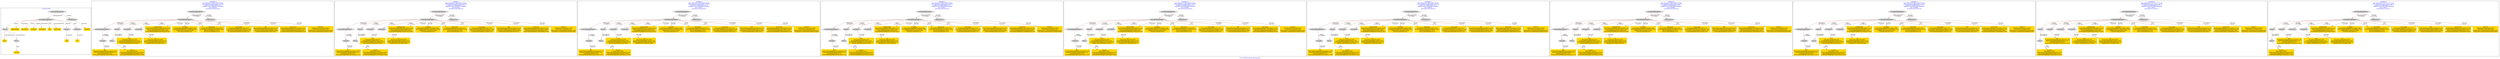 digraph n0 {
fontcolor="blue"
remincross="true"
label="s14-s-california-african-american.json"
subgraph cluster_0 {
label="1-correct model"
n2[style="filled",color="white",fillcolor="lightgray",label="CulturalHeritageObject1"];
n3[style="filled",color="white",fillcolor="lightgray",label="Person1"];
n4[shape="plaintext",style="filled",fillcolor="gold",label="additionalInfo"];
n5[shape="plaintext",style="filled",fillcolor="gold",label="dimensions"];
n6[shape="plaintext",style="filled",fillcolor="gold",label="technique"];
n7[shape="plaintext",style="filled",fillcolor="gold",label="provenance"];
n8[shape="plaintext",style="filled",fillcolor="gold",label="title"];
n9[shape="plaintext",style="filled",fillcolor="gold",label="accessionId"];
n10[style="filled",color="white",fillcolor="lightgray",label="Concept1"];
n11[style="filled",color="white",fillcolor="lightgray",label="Document1"];
n12[shape="plaintext",style="filled",fillcolor="gold",label="artist"];
n13[style="filled",color="white",fillcolor="lightgray",label="Place1"];
n14[shape="plaintext",style="filled",fillcolor="gold",label="activeAt"];
n15[style="filled",color="white",fillcolor="lightgray",label="EuropeanaAggregation1"];
n16[style="filled",color="white",fillcolor="lightgray",label="WebResource1"];
n17[shape="plaintext",style="filled",fillcolor="gold",label="imageUrl"];
n18[shape="plaintext",style="filled",fillcolor="gold",label="type"];
n19[shape="plaintext",style="filled",fillcolor="gold",label="url"];
}
subgraph cluster_1 {
label="candidate 0\nlink coherence:0.7894736842105263\nnode coherence:0.8823529411764706\nconfidence:0.668043900217773\nmapping score:0.5925565228889903\ncost:18.96285\n-precision:0.58-recall:0.65"
n21[style="filled",color="white",fillcolor="lightgray",label="CulturalHeritageObject1"];
n22[style="filled",color="white",fillcolor="lightgray",label="CulturalHeritageObject2"];
n23[style="filled",color="white",fillcolor="lightgray",label="Person1"];
n24[style="filled",color="white",fillcolor="lightgray",label="Document1"];
n25[style="filled",color="white",fillcolor="lightgray",label="Document2"];
n26[style="filled",color="white",fillcolor="lightgray",label="Concept2"];
n27[style="filled",color="white",fillcolor="lightgray",label="Place1"];
n28[style="filled",color="white",fillcolor="lightgray",label="EuropeanaAggregation1"];
n29[style="filled",color="white",fillcolor="lightgray",label="WebResource1"];
n30[shape="plaintext",style="filled",fillcolor="gold",label="additionalInfo\n[CulturalHeritageObject,description,0.515]\n[Person,biographicalInformation,0.331]\n[CulturalHeritageObject,title,0.093]\n[CulturalHeritageObject,provenance,0.061]"];
n31[shape="plaintext",style="filled",fillcolor="gold",label="imageUrl\n[WebResource,classLink,0.963]\n[Document,classLink,0.018]\n[WebResource,columnSubClassOfLink,0.01]\n[Document,columnSubClassOfLink,0.009]"];
n32[shape="plaintext",style="filled",fillcolor="gold",label="technique\n[CulturalHeritageObject,medium,0.86]\n[CulturalHeritageObject,description,0.091]\n[WebResource,classLink,0.029]\n[Concept,prefLabel,0.02]"];
n33[shape="plaintext",style="filled",fillcolor="gold",label="type\n[CulturalHeritageObject,description,0.275]\n[Person,biographicalInformation,0.273]\n[Concept,prefLabel,0.231]\n[CulturalHeritageObject,provenance,0.221]"];
n34[shape="plaintext",style="filled",fillcolor="gold",label="url\n[Document,classLink,0.965]\n[CulturalHeritageObject,extent,0.014]\n[Person,biographicalInformation,0.012]\n[WebResource,classLink,0.009]"];
n35[shape="plaintext",style="filled",fillcolor="gold",label="dimensions\n[CulturalHeritageObject,extent,0.91]\n[CulturalHeritageObject,description,0.065]\n[Person,dateOfBirth,0.013]\n[Person,dateOfDeath,0.013]"];
n36[shape="plaintext",style="filled",fillcolor="gold",label="accessionId\n[CulturalHeritageObject,title,0.311]\n[CulturalHeritageObject,provenance,0.249]\n[Document,columnSubClassOfLink,0.22]\n[CulturalHeritageObject,extent,0.22]"];
n37[shape="plaintext",style="filled",fillcolor="gold",label="title\n[CulturalHeritageObject,description,0.575]\n[Person,biographicalInformation,0.329]\n[Document,columnSubClassOfLink,0.049]\n[CulturalHeritageObject,title,0.047]"];
n38[shape="plaintext",style="filled",fillcolor="gold",label="artist\n[Document,classLink,0.86]\n[CulturalHeritageObject,title,0.054]\n[CulturalHeritageObject,description,0.052]\n[Person,nameOfThePerson,0.034]"];
n39[shape="plaintext",style="filled",fillcolor="gold",label="activeAt\n[Place,label,0.936]\n[CulturalHeritageObject,description,0.031]\n[Person,biographicalInformation,0.027]\n[CulturalHeritageObject,provenance,0.006]"];
n40[shape="plaintext",style="filled",fillcolor="gold",label="provenance\n[CulturalHeritageObject,provenance,0.675]\n[CulturalHeritageObject,description,0.244]\n[Person,biographicalInformation,0.062]\n[CulturalHeritageObject,rightsHolder,0.019]"];
}
subgraph cluster_2 {
label="candidate 1\nlink coherence:0.7894736842105263\nnode coherence:0.8823529411764706\nconfidence:0.668043900217773\nmapping score:0.5925565228889903\ncost:18.96285\n-precision:0.58-recall:0.65"
n42[style="filled",color="white",fillcolor="lightgray",label="CulturalHeritageObject1"];
n43[style="filled",color="white",fillcolor="lightgray",label="CulturalHeritageObject2"];
n44[style="filled",color="white",fillcolor="lightgray",label="Person1"];
n45[style="filled",color="white",fillcolor="lightgray",label="Document1"];
n46[style="filled",color="white",fillcolor="lightgray",label="Document2"];
n47[style="filled",color="white",fillcolor="lightgray",label="Concept2"];
n48[style="filled",color="white",fillcolor="lightgray",label="Place2"];
n49[style="filled",color="white",fillcolor="lightgray",label="EuropeanaAggregation1"];
n50[style="filled",color="white",fillcolor="lightgray",label="WebResource1"];
n51[shape="plaintext",style="filled",fillcolor="gold",label="additionalInfo\n[CulturalHeritageObject,description,0.515]\n[Person,biographicalInformation,0.331]\n[CulturalHeritageObject,title,0.093]\n[CulturalHeritageObject,provenance,0.061]"];
n52[shape="plaintext",style="filled",fillcolor="gold",label="imageUrl\n[WebResource,classLink,0.963]\n[Document,classLink,0.018]\n[WebResource,columnSubClassOfLink,0.01]\n[Document,columnSubClassOfLink,0.009]"];
n53[shape="plaintext",style="filled",fillcolor="gold",label="technique\n[CulturalHeritageObject,medium,0.86]\n[CulturalHeritageObject,description,0.091]\n[WebResource,classLink,0.029]\n[Concept,prefLabel,0.02]"];
n54[shape="plaintext",style="filled",fillcolor="gold",label="type\n[CulturalHeritageObject,description,0.275]\n[Person,biographicalInformation,0.273]\n[Concept,prefLabel,0.231]\n[CulturalHeritageObject,provenance,0.221]"];
n55[shape="plaintext",style="filled",fillcolor="gold",label="url\n[Document,classLink,0.965]\n[CulturalHeritageObject,extent,0.014]\n[Person,biographicalInformation,0.012]\n[WebResource,classLink,0.009]"];
n56[shape="plaintext",style="filled",fillcolor="gold",label="dimensions\n[CulturalHeritageObject,extent,0.91]\n[CulturalHeritageObject,description,0.065]\n[Person,dateOfBirth,0.013]\n[Person,dateOfDeath,0.013]"];
n57[shape="plaintext",style="filled",fillcolor="gold",label="accessionId\n[CulturalHeritageObject,title,0.311]\n[CulturalHeritageObject,provenance,0.249]\n[Document,columnSubClassOfLink,0.22]\n[CulturalHeritageObject,extent,0.22]"];
n58[shape="plaintext",style="filled",fillcolor="gold",label="title\n[CulturalHeritageObject,description,0.575]\n[Person,biographicalInformation,0.329]\n[Document,columnSubClassOfLink,0.049]\n[CulturalHeritageObject,title,0.047]"];
n59[shape="plaintext",style="filled",fillcolor="gold",label="artist\n[Document,classLink,0.86]\n[CulturalHeritageObject,title,0.054]\n[CulturalHeritageObject,description,0.052]\n[Person,nameOfThePerson,0.034]"];
n60[shape="plaintext",style="filled",fillcolor="gold",label="activeAt\n[Place,label,0.936]\n[CulturalHeritageObject,description,0.031]\n[Person,biographicalInformation,0.027]\n[CulturalHeritageObject,provenance,0.006]"];
n61[shape="plaintext",style="filled",fillcolor="gold",label="provenance\n[CulturalHeritageObject,provenance,0.675]\n[CulturalHeritageObject,description,0.244]\n[Person,biographicalInformation,0.062]\n[CulturalHeritageObject,rightsHolder,0.019]"];
}
subgraph cluster_3 {
label="candidate 2\nlink coherence:0.7894736842105263\nnode coherence:0.8823529411764706\nconfidence:0.668043900217773\nmapping score:0.5925565228889903\ncost:18.96317\n-precision:0.58-recall:0.65"
n63[style="filled",color="white",fillcolor="lightgray",label="CulturalHeritageObject1"];
n64[style="filled",color="white",fillcolor="lightgray",label="CulturalHeritageObject2"];
n65[style="filled",color="white",fillcolor="lightgray",label="Person1"];
n66[style="filled",color="white",fillcolor="lightgray",label="Document1"];
n67[style="filled",color="white",fillcolor="lightgray",label="Document2"];
n68[style="filled",color="white",fillcolor="lightgray",label="Concept2"];
n69[style="filled",color="white",fillcolor="lightgray",label="Place1"];
n70[style="filled",color="white",fillcolor="lightgray",label="EuropeanaAggregation1"];
n71[style="filled",color="white",fillcolor="lightgray",label="WebResource2"];
n72[shape="plaintext",style="filled",fillcolor="gold",label="additionalInfo\n[CulturalHeritageObject,description,0.515]\n[Person,biographicalInformation,0.331]\n[CulturalHeritageObject,title,0.093]\n[CulturalHeritageObject,provenance,0.061]"];
n73[shape="plaintext",style="filled",fillcolor="gold",label="technique\n[CulturalHeritageObject,medium,0.86]\n[CulturalHeritageObject,description,0.091]\n[WebResource,classLink,0.029]\n[Concept,prefLabel,0.02]"];
n74[shape="plaintext",style="filled",fillcolor="gold",label="imageUrl\n[WebResource,classLink,0.963]\n[Document,classLink,0.018]\n[WebResource,columnSubClassOfLink,0.01]\n[Document,columnSubClassOfLink,0.009]"];
n75[shape="plaintext",style="filled",fillcolor="gold",label="type\n[CulturalHeritageObject,description,0.275]\n[Person,biographicalInformation,0.273]\n[Concept,prefLabel,0.231]\n[CulturalHeritageObject,provenance,0.221]"];
n76[shape="plaintext",style="filled",fillcolor="gold",label="url\n[Document,classLink,0.965]\n[CulturalHeritageObject,extent,0.014]\n[Person,biographicalInformation,0.012]\n[WebResource,classLink,0.009]"];
n77[shape="plaintext",style="filled",fillcolor="gold",label="dimensions\n[CulturalHeritageObject,extent,0.91]\n[CulturalHeritageObject,description,0.065]\n[Person,dateOfBirth,0.013]\n[Person,dateOfDeath,0.013]"];
n78[shape="plaintext",style="filled",fillcolor="gold",label="accessionId\n[CulturalHeritageObject,title,0.311]\n[CulturalHeritageObject,provenance,0.249]\n[Document,columnSubClassOfLink,0.22]\n[CulturalHeritageObject,extent,0.22]"];
n79[shape="plaintext",style="filled",fillcolor="gold",label="title\n[CulturalHeritageObject,description,0.575]\n[Person,biographicalInformation,0.329]\n[Document,columnSubClassOfLink,0.049]\n[CulturalHeritageObject,title,0.047]"];
n80[shape="plaintext",style="filled",fillcolor="gold",label="artist\n[Document,classLink,0.86]\n[CulturalHeritageObject,title,0.054]\n[CulturalHeritageObject,description,0.052]\n[Person,nameOfThePerson,0.034]"];
n81[shape="plaintext",style="filled",fillcolor="gold",label="activeAt\n[Place,label,0.936]\n[CulturalHeritageObject,description,0.031]\n[Person,biographicalInformation,0.027]\n[CulturalHeritageObject,provenance,0.006]"];
n82[shape="plaintext",style="filled",fillcolor="gold",label="provenance\n[CulturalHeritageObject,provenance,0.675]\n[CulturalHeritageObject,description,0.244]\n[Person,biographicalInformation,0.062]\n[CulturalHeritageObject,rightsHolder,0.019]"];
}
subgraph cluster_4 {
label="candidate 3\nlink coherence:0.7894736842105263\nnode coherence:0.8823529411764706\nconfidence:0.668043900217773\nmapping score:0.5925565228889903\ncost:18.96317\n-precision:0.58-recall:0.65"
n84[style="filled",color="white",fillcolor="lightgray",label="CulturalHeritageObject1"];
n85[style="filled",color="white",fillcolor="lightgray",label="CulturalHeritageObject2"];
n86[style="filled",color="white",fillcolor="lightgray",label="Person1"];
n87[style="filled",color="white",fillcolor="lightgray",label="Document1"];
n88[style="filled",color="white",fillcolor="lightgray",label="Document2"];
n89[style="filled",color="white",fillcolor="lightgray",label="Concept2"];
n90[style="filled",color="white",fillcolor="lightgray",label="Place2"];
n91[style="filled",color="white",fillcolor="lightgray",label="EuropeanaAggregation1"];
n92[style="filled",color="white",fillcolor="lightgray",label="WebResource2"];
n93[shape="plaintext",style="filled",fillcolor="gold",label="additionalInfo\n[CulturalHeritageObject,description,0.515]\n[Person,biographicalInformation,0.331]\n[CulturalHeritageObject,title,0.093]\n[CulturalHeritageObject,provenance,0.061]"];
n94[shape="plaintext",style="filled",fillcolor="gold",label="technique\n[CulturalHeritageObject,medium,0.86]\n[CulturalHeritageObject,description,0.091]\n[WebResource,classLink,0.029]\n[Concept,prefLabel,0.02]"];
n95[shape="plaintext",style="filled",fillcolor="gold",label="imageUrl\n[WebResource,classLink,0.963]\n[Document,classLink,0.018]\n[WebResource,columnSubClassOfLink,0.01]\n[Document,columnSubClassOfLink,0.009]"];
n96[shape="plaintext",style="filled",fillcolor="gold",label="type\n[CulturalHeritageObject,description,0.275]\n[Person,biographicalInformation,0.273]\n[Concept,prefLabel,0.231]\n[CulturalHeritageObject,provenance,0.221]"];
n97[shape="plaintext",style="filled",fillcolor="gold",label="url\n[Document,classLink,0.965]\n[CulturalHeritageObject,extent,0.014]\n[Person,biographicalInformation,0.012]\n[WebResource,classLink,0.009]"];
n98[shape="plaintext",style="filled",fillcolor="gold",label="dimensions\n[CulturalHeritageObject,extent,0.91]\n[CulturalHeritageObject,description,0.065]\n[Person,dateOfBirth,0.013]\n[Person,dateOfDeath,0.013]"];
n99[shape="plaintext",style="filled",fillcolor="gold",label="accessionId\n[CulturalHeritageObject,title,0.311]\n[CulturalHeritageObject,provenance,0.249]\n[Document,columnSubClassOfLink,0.22]\n[CulturalHeritageObject,extent,0.22]"];
n100[shape="plaintext",style="filled",fillcolor="gold",label="title\n[CulturalHeritageObject,description,0.575]\n[Person,biographicalInformation,0.329]\n[Document,columnSubClassOfLink,0.049]\n[CulturalHeritageObject,title,0.047]"];
n101[shape="plaintext",style="filled",fillcolor="gold",label="artist\n[Document,classLink,0.86]\n[CulturalHeritageObject,title,0.054]\n[CulturalHeritageObject,description,0.052]\n[Person,nameOfThePerson,0.034]"];
n102[shape="plaintext",style="filled",fillcolor="gold",label="activeAt\n[Place,label,0.936]\n[CulturalHeritageObject,description,0.031]\n[Person,biographicalInformation,0.027]\n[CulturalHeritageObject,provenance,0.006]"];
n103[shape="plaintext",style="filled",fillcolor="gold",label="provenance\n[CulturalHeritageObject,provenance,0.675]\n[CulturalHeritageObject,description,0.244]\n[Person,biographicalInformation,0.062]\n[CulturalHeritageObject,rightsHolder,0.019]"];
}
subgraph cluster_5 {
label="candidate 4\nlink coherence:0.7894736842105263\nnode coherence:0.8823529411764706\nconfidence:0.668043900217773\nmapping score:0.5925565228889903\ncost:18.96863\n-precision:0.58-recall:0.65"
n105[style="filled",color="white",fillcolor="lightgray",label="CulturalHeritageObject1"];
n106[style="filled",color="white",fillcolor="lightgray",label="CulturalHeritageObject2"];
n107[style="filled",color="white",fillcolor="lightgray",label="Person1"];
n108[style="filled",color="white",fillcolor="lightgray",label="Document1"];
n109[style="filled",color="white",fillcolor="lightgray",label="Document2"];
n110[style="filled",color="white",fillcolor="lightgray",label="Concept2"];
n111[style="filled",color="white",fillcolor="lightgray",label="Place1"];
n112[style="filled",color="white",fillcolor="lightgray",label="EuropeanaAggregation1"];
n113[style="filled",color="white",fillcolor="lightgray",label="WebResource1"];
n114[shape="plaintext",style="filled",fillcolor="gold",label="additionalInfo\n[CulturalHeritageObject,description,0.515]\n[Person,biographicalInformation,0.331]\n[CulturalHeritageObject,title,0.093]\n[CulturalHeritageObject,provenance,0.061]"];
n115[shape="plaintext",style="filled",fillcolor="gold",label="imageUrl\n[WebResource,classLink,0.963]\n[Document,classLink,0.018]\n[WebResource,columnSubClassOfLink,0.01]\n[Document,columnSubClassOfLink,0.009]"];
n116[shape="plaintext",style="filled",fillcolor="gold",label="technique\n[CulturalHeritageObject,medium,0.86]\n[CulturalHeritageObject,description,0.091]\n[WebResource,classLink,0.029]\n[Concept,prefLabel,0.02]"];
n117[shape="plaintext",style="filled",fillcolor="gold",label="type\n[CulturalHeritageObject,description,0.275]\n[Person,biographicalInformation,0.273]\n[Concept,prefLabel,0.231]\n[CulturalHeritageObject,provenance,0.221]"];
n118[shape="plaintext",style="filled",fillcolor="gold",label="url\n[Document,classLink,0.965]\n[CulturalHeritageObject,extent,0.014]\n[Person,biographicalInformation,0.012]\n[WebResource,classLink,0.009]"];
n119[shape="plaintext",style="filled",fillcolor="gold",label="dimensions\n[CulturalHeritageObject,extent,0.91]\n[CulturalHeritageObject,description,0.065]\n[Person,dateOfBirth,0.013]\n[Person,dateOfDeath,0.013]"];
n120[shape="plaintext",style="filled",fillcolor="gold",label="accessionId\n[CulturalHeritageObject,title,0.311]\n[CulturalHeritageObject,provenance,0.249]\n[Document,columnSubClassOfLink,0.22]\n[CulturalHeritageObject,extent,0.22]"];
n121[shape="plaintext",style="filled",fillcolor="gold",label="title\n[CulturalHeritageObject,description,0.575]\n[Person,biographicalInformation,0.329]\n[Document,columnSubClassOfLink,0.049]\n[CulturalHeritageObject,title,0.047]"];
n122[shape="plaintext",style="filled",fillcolor="gold",label="artist\n[Document,classLink,0.86]\n[CulturalHeritageObject,title,0.054]\n[CulturalHeritageObject,description,0.052]\n[Person,nameOfThePerson,0.034]"];
n123[shape="plaintext",style="filled",fillcolor="gold",label="activeAt\n[Place,label,0.936]\n[CulturalHeritageObject,description,0.031]\n[Person,biographicalInformation,0.027]\n[CulturalHeritageObject,provenance,0.006]"];
n124[shape="plaintext",style="filled",fillcolor="gold",label="provenance\n[CulturalHeritageObject,provenance,0.675]\n[CulturalHeritageObject,description,0.244]\n[Person,biographicalInformation,0.062]\n[CulturalHeritageObject,rightsHolder,0.019]"];
}
subgraph cluster_6 {
label="candidate 5\nlink coherence:0.7894736842105263\nnode coherence:0.8823529411764706\nconfidence:0.668043900217773\nmapping score:0.5925565228889903\ncost:18.96863\n-precision:0.58-recall:0.65"
n126[style="filled",color="white",fillcolor="lightgray",label="CulturalHeritageObject1"];
n127[style="filled",color="white",fillcolor="lightgray",label="CulturalHeritageObject2"];
n128[style="filled",color="white",fillcolor="lightgray",label="Person1"];
n129[style="filled",color="white",fillcolor="lightgray",label="Document1"];
n130[style="filled",color="white",fillcolor="lightgray",label="Document2"];
n131[style="filled",color="white",fillcolor="lightgray",label="Concept2"];
n132[style="filled",color="white",fillcolor="lightgray",label="Place2"];
n133[style="filled",color="white",fillcolor="lightgray",label="EuropeanaAggregation1"];
n134[style="filled",color="white",fillcolor="lightgray",label="WebResource1"];
n135[shape="plaintext",style="filled",fillcolor="gold",label="additionalInfo\n[CulturalHeritageObject,description,0.515]\n[Person,biographicalInformation,0.331]\n[CulturalHeritageObject,title,0.093]\n[CulturalHeritageObject,provenance,0.061]"];
n136[shape="plaintext",style="filled",fillcolor="gold",label="imageUrl\n[WebResource,classLink,0.963]\n[Document,classLink,0.018]\n[WebResource,columnSubClassOfLink,0.01]\n[Document,columnSubClassOfLink,0.009]"];
n137[shape="plaintext",style="filled",fillcolor="gold",label="technique\n[CulturalHeritageObject,medium,0.86]\n[CulturalHeritageObject,description,0.091]\n[WebResource,classLink,0.029]\n[Concept,prefLabel,0.02]"];
n138[shape="plaintext",style="filled",fillcolor="gold",label="type\n[CulturalHeritageObject,description,0.275]\n[Person,biographicalInformation,0.273]\n[Concept,prefLabel,0.231]\n[CulturalHeritageObject,provenance,0.221]"];
n139[shape="plaintext",style="filled",fillcolor="gold",label="url\n[Document,classLink,0.965]\n[CulturalHeritageObject,extent,0.014]\n[Person,biographicalInformation,0.012]\n[WebResource,classLink,0.009]"];
n140[shape="plaintext",style="filled",fillcolor="gold",label="dimensions\n[CulturalHeritageObject,extent,0.91]\n[CulturalHeritageObject,description,0.065]\n[Person,dateOfBirth,0.013]\n[Person,dateOfDeath,0.013]"];
n141[shape="plaintext",style="filled",fillcolor="gold",label="accessionId\n[CulturalHeritageObject,title,0.311]\n[CulturalHeritageObject,provenance,0.249]\n[Document,columnSubClassOfLink,0.22]\n[CulturalHeritageObject,extent,0.22]"];
n142[shape="plaintext",style="filled",fillcolor="gold",label="title\n[CulturalHeritageObject,description,0.575]\n[Person,biographicalInformation,0.329]\n[Document,columnSubClassOfLink,0.049]\n[CulturalHeritageObject,title,0.047]"];
n143[shape="plaintext",style="filled",fillcolor="gold",label="artist\n[Document,classLink,0.86]\n[CulturalHeritageObject,title,0.054]\n[CulturalHeritageObject,description,0.052]\n[Person,nameOfThePerson,0.034]"];
n144[shape="plaintext",style="filled",fillcolor="gold",label="activeAt\n[Place,label,0.936]\n[CulturalHeritageObject,description,0.031]\n[Person,biographicalInformation,0.027]\n[CulturalHeritageObject,provenance,0.006]"];
n145[shape="plaintext",style="filled",fillcolor="gold",label="provenance\n[CulturalHeritageObject,provenance,0.675]\n[CulturalHeritageObject,description,0.244]\n[Person,biographicalInformation,0.062]\n[CulturalHeritageObject,rightsHolder,0.019]"];
}
subgraph cluster_7 {
label="candidate 6\nlink coherence:0.7894736842105263\nnode coherence:0.8823529411764706\nconfidence:0.668043900217773\nmapping score:0.5925565228889903\ncost:18.96895\n-precision:0.58-recall:0.65"
n147[style="filled",color="white",fillcolor="lightgray",label="CulturalHeritageObject1"];
n148[style="filled",color="white",fillcolor="lightgray",label="CulturalHeritageObject2"];
n149[style="filled",color="white",fillcolor="lightgray",label="Person1"];
n150[style="filled",color="white",fillcolor="lightgray",label="Document1"];
n151[style="filled",color="white",fillcolor="lightgray",label="Document2"];
n152[style="filled",color="white",fillcolor="lightgray",label="Concept2"];
n153[style="filled",color="white",fillcolor="lightgray",label="Place1"];
n154[style="filled",color="white",fillcolor="lightgray",label="EuropeanaAggregation1"];
n155[style="filled",color="white",fillcolor="lightgray",label="WebResource2"];
n156[shape="plaintext",style="filled",fillcolor="gold",label="additionalInfo\n[CulturalHeritageObject,description,0.515]\n[Person,biographicalInformation,0.331]\n[CulturalHeritageObject,title,0.093]\n[CulturalHeritageObject,provenance,0.061]"];
n157[shape="plaintext",style="filled",fillcolor="gold",label="technique\n[CulturalHeritageObject,medium,0.86]\n[CulturalHeritageObject,description,0.091]\n[WebResource,classLink,0.029]\n[Concept,prefLabel,0.02]"];
n158[shape="plaintext",style="filled",fillcolor="gold",label="imageUrl\n[WebResource,classLink,0.963]\n[Document,classLink,0.018]\n[WebResource,columnSubClassOfLink,0.01]\n[Document,columnSubClassOfLink,0.009]"];
n159[shape="plaintext",style="filled",fillcolor="gold",label="type\n[CulturalHeritageObject,description,0.275]\n[Person,biographicalInformation,0.273]\n[Concept,prefLabel,0.231]\n[CulturalHeritageObject,provenance,0.221]"];
n160[shape="plaintext",style="filled",fillcolor="gold",label="url\n[Document,classLink,0.965]\n[CulturalHeritageObject,extent,0.014]\n[Person,biographicalInformation,0.012]\n[WebResource,classLink,0.009]"];
n161[shape="plaintext",style="filled",fillcolor="gold",label="dimensions\n[CulturalHeritageObject,extent,0.91]\n[CulturalHeritageObject,description,0.065]\n[Person,dateOfBirth,0.013]\n[Person,dateOfDeath,0.013]"];
n162[shape="plaintext",style="filled",fillcolor="gold",label="accessionId\n[CulturalHeritageObject,title,0.311]\n[CulturalHeritageObject,provenance,0.249]\n[Document,columnSubClassOfLink,0.22]\n[CulturalHeritageObject,extent,0.22]"];
n163[shape="plaintext",style="filled",fillcolor="gold",label="title\n[CulturalHeritageObject,description,0.575]\n[Person,biographicalInformation,0.329]\n[Document,columnSubClassOfLink,0.049]\n[CulturalHeritageObject,title,0.047]"];
n164[shape="plaintext",style="filled",fillcolor="gold",label="artist\n[Document,classLink,0.86]\n[CulturalHeritageObject,title,0.054]\n[CulturalHeritageObject,description,0.052]\n[Person,nameOfThePerson,0.034]"];
n165[shape="plaintext",style="filled",fillcolor="gold",label="activeAt\n[Place,label,0.936]\n[CulturalHeritageObject,description,0.031]\n[Person,biographicalInformation,0.027]\n[CulturalHeritageObject,provenance,0.006]"];
n166[shape="plaintext",style="filled",fillcolor="gold",label="provenance\n[CulturalHeritageObject,provenance,0.675]\n[CulturalHeritageObject,description,0.244]\n[Person,biographicalInformation,0.062]\n[CulturalHeritageObject,rightsHolder,0.019]"];
}
subgraph cluster_8 {
label="candidate 7\nlink coherence:0.7894736842105263\nnode coherence:0.8823529411764706\nconfidence:0.668043900217773\nmapping score:0.5925565228889903\ncost:18.96895\n-precision:0.58-recall:0.65"
n168[style="filled",color="white",fillcolor="lightgray",label="CulturalHeritageObject1"];
n169[style="filled",color="white",fillcolor="lightgray",label="CulturalHeritageObject2"];
n170[style="filled",color="white",fillcolor="lightgray",label="Person1"];
n171[style="filled",color="white",fillcolor="lightgray",label="Document1"];
n172[style="filled",color="white",fillcolor="lightgray",label="Document2"];
n173[style="filled",color="white",fillcolor="lightgray",label="Concept2"];
n174[style="filled",color="white",fillcolor="lightgray",label="Place2"];
n175[style="filled",color="white",fillcolor="lightgray",label="EuropeanaAggregation1"];
n176[style="filled",color="white",fillcolor="lightgray",label="WebResource2"];
n177[shape="plaintext",style="filled",fillcolor="gold",label="additionalInfo\n[CulturalHeritageObject,description,0.515]\n[Person,biographicalInformation,0.331]\n[CulturalHeritageObject,title,0.093]\n[CulturalHeritageObject,provenance,0.061]"];
n178[shape="plaintext",style="filled",fillcolor="gold",label="technique\n[CulturalHeritageObject,medium,0.86]\n[CulturalHeritageObject,description,0.091]\n[WebResource,classLink,0.029]\n[Concept,prefLabel,0.02]"];
n179[shape="plaintext",style="filled",fillcolor="gold",label="imageUrl\n[WebResource,classLink,0.963]\n[Document,classLink,0.018]\n[WebResource,columnSubClassOfLink,0.01]\n[Document,columnSubClassOfLink,0.009]"];
n180[shape="plaintext",style="filled",fillcolor="gold",label="type\n[CulturalHeritageObject,description,0.275]\n[Person,biographicalInformation,0.273]\n[Concept,prefLabel,0.231]\n[CulturalHeritageObject,provenance,0.221]"];
n181[shape="plaintext",style="filled",fillcolor="gold",label="url\n[Document,classLink,0.965]\n[CulturalHeritageObject,extent,0.014]\n[Person,biographicalInformation,0.012]\n[WebResource,classLink,0.009]"];
n182[shape="plaintext",style="filled",fillcolor="gold",label="dimensions\n[CulturalHeritageObject,extent,0.91]\n[CulturalHeritageObject,description,0.065]\n[Person,dateOfBirth,0.013]\n[Person,dateOfDeath,0.013]"];
n183[shape="plaintext",style="filled",fillcolor="gold",label="accessionId\n[CulturalHeritageObject,title,0.311]\n[CulturalHeritageObject,provenance,0.249]\n[Document,columnSubClassOfLink,0.22]\n[CulturalHeritageObject,extent,0.22]"];
n184[shape="plaintext",style="filled",fillcolor="gold",label="title\n[CulturalHeritageObject,description,0.575]\n[Person,biographicalInformation,0.329]\n[Document,columnSubClassOfLink,0.049]\n[CulturalHeritageObject,title,0.047]"];
n185[shape="plaintext",style="filled",fillcolor="gold",label="artist\n[Document,classLink,0.86]\n[CulturalHeritageObject,title,0.054]\n[CulturalHeritageObject,description,0.052]\n[Person,nameOfThePerson,0.034]"];
n186[shape="plaintext",style="filled",fillcolor="gold",label="activeAt\n[Place,label,0.936]\n[CulturalHeritageObject,description,0.031]\n[Person,biographicalInformation,0.027]\n[CulturalHeritageObject,provenance,0.006]"];
n187[shape="plaintext",style="filled",fillcolor="gold",label="provenance\n[CulturalHeritageObject,provenance,0.675]\n[CulturalHeritageObject,description,0.244]\n[Person,biographicalInformation,0.062]\n[CulturalHeritageObject,rightsHolder,0.019]"];
}
subgraph cluster_9 {
label="candidate 8\nlink coherence:0.7777777777777778\nnode coherence:0.8823529411764706\nconfidence:0.668043900217773\nmapping score:0.5925565228889903\ncost:17.96707\n-precision:0.67-recall:0.71"
n189[style="filled",color="white",fillcolor="lightgray",label="CulturalHeritageObject1"];
n190[style="filled",color="white",fillcolor="lightgray",label="Person1"];
n191[style="filled",color="white",fillcolor="lightgray",label="Concept1"];
n192[style="filled",color="white",fillcolor="lightgray",label="Document1"];
n193[style="filled",color="white",fillcolor="lightgray",label="Document2"];
n194[style="filled",color="white",fillcolor="lightgray",label="Place1"];
n195[style="filled",color="white",fillcolor="lightgray",label="EuropeanaAggregation1"];
n196[style="filled",color="white",fillcolor="lightgray",label="WebResource1"];
n197[shape="plaintext",style="filled",fillcolor="gold",label="type\n[CulturalHeritageObject,description,0.275]\n[Person,biographicalInformation,0.273]\n[Concept,prefLabel,0.231]\n[CulturalHeritageObject,provenance,0.221]"];
n198[shape="plaintext",style="filled",fillcolor="gold",label="additionalInfo\n[CulturalHeritageObject,description,0.515]\n[Person,biographicalInformation,0.331]\n[CulturalHeritageObject,title,0.093]\n[CulturalHeritageObject,provenance,0.061]"];
n199[shape="plaintext",style="filled",fillcolor="gold",label="imageUrl\n[WebResource,classLink,0.963]\n[Document,classLink,0.018]\n[WebResource,columnSubClassOfLink,0.01]\n[Document,columnSubClassOfLink,0.009]"];
n200[shape="plaintext",style="filled",fillcolor="gold",label="technique\n[CulturalHeritageObject,medium,0.86]\n[CulturalHeritageObject,description,0.091]\n[WebResource,classLink,0.029]\n[Concept,prefLabel,0.02]"];
n201[shape="plaintext",style="filled",fillcolor="gold",label="url\n[Document,classLink,0.965]\n[CulturalHeritageObject,extent,0.014]\n[Person,biographicalInformation,0.012]\n[WebResource,classLink,0.009]"];
n202[shape="plaintext",style="filled",fillcolor="gold",label="dimensions\n[CulturalHeritageObject,extent,0.91]\n[CulturalHeritageObject,description,0.065]\n[Person,dateOfBirth,0.013]\n[Person,dateOfDeath,0.013]"];
n203[shape="plaintext",style="filled",fillcolor="gold",label="accessionId\n[CulturalHeritageObject,title,0.311]\n[CulturalHeritageObject,provenance,0.249]\n[Document,columnSubClassOfLink,0.22]\n[CulturalHeritageObject,extent,0.22]"];
n204[shape="plaintext",style="filled",fillcolor="gold",label="title\n[CulturalHeritageObject,description,0.575]\n[Person,biographicalInformation,0.329]\n[Document,columnSubClassOfLink,0.049]\n[CulturalHeritageObject,title,0.047]"];
n205[shape="plaintext",style="filled",fillcolor="gold",label="artist\n[Document,classLink,0.86]\n[CulturalHeritageObject,title,0.054]\n[CulturalHeritageObject,description,0.052]\n[Person,nameOfThePerson,0.034]"];
n206[shape="plaintext",style="filled",fillcolor="gold",label="activeAt\n[Place,label,0.936]\n[CulturalHeritageObject,description,0.031]\n[Person,biographicalInformation,0.027]\n[CulturalHeritageObject,provenance,0.006]"];
n207[shape="plaintext",style="filled",fillcolor="gold",label="provenance\n[CulturalHeritageObject,provenance,0.675]\n[CulturalHeritageObject,description,0.244]\n[Person,biographicalInformation,0.062]\n[CulturalHeritageObject,rightsHolder,0.019]"];
}
subgraph cluster_10 {
label="candidate 9\nlink coherence:0.7777777777777778\nnode coherence:0.8823529411764706\nconfidence:0.668043900217773\nmapping score:0.5925565228889903\ncost:17.96707\n-precision:0.67-recall:0.71"
n209[style="filled",color="white",fillcolor="lightgray",label="CulturalHeritageObject1"];
n210[style="filled",color="white",fillcolor="lightgray",label="Person1"];
n211[style="filled",color="white",fillcolor="lightgray",label="Concept1"];
n212[style="filled",color="white",fillcolor="lightgray",label="Document1"];
n213[style="filled",color="white",fillcolor="lightgray",label="Document2"];
n214[style="filled",color="white",fillcolor="lightgray",label="Place2"];
n215[style="filled",color="white",fillcolor="lightgray",label="EuropeanaAggregation1"];
n216[style="filled",color="white",fillcolor="lightgray",label="WebResource1"];
n217[shape="plaintext",style="filled",fillcolor="gold",label="type\n[CulturalHeritageObject,description,0.275]\n[Person,biographicalInformation,0.273]\n[Concept,prefLabel,0.231]\n[CulturalHeritageObject,provenance,0.221]"];
n218[shape="plaintext",style="filled",fillcolor="gold",label="additionalInfo\n[CulturalHeritageObject,description,0.515]\n[Person,biographicalInformation,0.331]\n[CulturalHeritageObject,title,0.093]\n[CulturalHeritageObject,provenance,0.061]"];
n219[shape="plaintext",style="filled",fillcolor="gold",label="imageUrl\n[WebResource,classLink,0.963]\n[Document,classLink,0.018]\n[WebResource,columnSubClassOfLink,0.01]\n[Document,columnSubClassOfLink,0.009]"];
n220[shape="plaintext",style="filled",fillcolor="gold",label="technique\n[CulturalHeritageObject,medium,0.86]\n[CulturalHeritageObject,description,0.091]\n[WebResource,classLink,0.029]\n[Concept,prefLabel,0.02]"];
n221[shape="plaintext",style="filled",fillcolor="gold",label="url\n[Document,classLink,0.965]\n[CulturalHeritageObject,extent,0.014]\n[Person,biographicalInformation,0.012]\n[WebResource,classLink,0.009]"];
n222[shape="plaintext",style="filled",fillcolor="gold",label="dimensions\n[CulturalHeritageObject,extent,0.91]\n[CulturalHeritageObject,description,0.065]\n[Person,dateOfBirth,0.013]\n[Person,dateOfDeath,0.013]"];
n223[shape="plaintext",style="filled",fillcolor="gold",label="accessionId\n[CulturalHeritageObject,title,0.311]\n[CulturalHeritageObject,provenance,0.249]\n[Document,columnSubClassOfLink,0.22]\n[CulturalHeritageObject,extent,0.22]"];
n224[shape="plaintext",style="filled",fillcolor="gold",label="title\n[CulturalHeritageObject,description,0.575]\n[Person,biographicalInformation,0.329]\n[Document,columnSubClassOfLink,0.049]\n[CulturalHeritageObject,title,0.047]"];
n225[shape="plaintext",style="filled",fillcolor="gold",label="artist\n[Document,classLink,0.86]\n[CulturalHeritageObject,title,0.054]\n[CulturalHeritageObject,description,0.052]\n[Person,nameOfThePerson,0.034]"];
n226[shape="plaintext",style="filled",fillcolor="gold",label="activeAt\n[Place,label,0.936]\n[CulturalHeritageObject,description,0.031]\n[Person,biographicalInformation,0.027]\n[CulturalHeritageObject,provenance,0.006]"];
n227[shape="plaintext",style="filled",fillcolor="gold",label="provenance\n[CulturalHeritageObject,provenance,0.675]\n[CulturalHeritageObject,description,0.244]\n[Person,biographicalInformation,0.062]\n[CulturalHeritageObject,rightsHolder,0.019]"];
}
n2 -> n3[color="brown",fontcolor="black",label="creator"]
n2 -> n4[color="brown",fontcolor="black",label="description"]
n2 -> n5[color="brown",fontcolor="black",label="extent"]
n2 -> n6[color="brown",fontcolor="black",label="medium"]
n2 -> n7[color="brown",fontcolor="black",label="provenance"]
n2 -> n8[color="brown",fontcolor="black",label="title"]
n2 -> n9[color="brown",fontcolor="black",label="accessionNumber"]
n2 -> n10[color="brown",fontcolor="black",label="hasType"]
n2 -> n11[color="brown",fontcolor="black",label="page"]
n3 -> n12[color="brown",fontcolor="black",label="nameOfThePerson"]
n3 -> n13[color="brown",fontcolor="black",label="associatedPlace"]
n13 -> n14[color="brown",fontcolor="black",label="label"]
n15 -> n2[color="brown",fontcolor="black",label="aggregatedCHO"]
n15 -> n16[color="brown",fontcolor="black",label="hasView"]
n16 -> n17[color="brown",fontcolor="black",label="classLink"]
n10 -> n18[color="brown",fontcolor="black",label="prefLabel"]
n11 -> n19[color="brown",fontcolor="black",label="classLink"]
n21 -> n22[color="brown",fontcolor="black",label="isRelatedTo\nw=0.99577"]
n21 -> n23[color="brown",fontcolor="black",label="creator\nw=0.99302"]
n21 -> n24[color="brown",fontcolor="black",label="page\nw=0.99765"]
n21 -> n25[color="brown",fontcolor="black",label="page\nw=0.99765"]
n22 -> n26[color="brown",fontcolor="black",label="hasType\nw=0.99361"]
n23 -> n27[color="brown",fontcolor="black",label="placeOfBirth\nw=0.99713"]
n28 -> n21[color="brown",fontcolor="black",label="aggregatedCHO\nw=0.99421"]
n28 -> n29[color="brown",fontcolor="black",label="hasView\nw=0.99381"]
n21 -> n30[color="brown",fontcolor="black",label="provenance\nw=1.0"]
n29 -> n31[color="brown",fontcolor="black",label="classLink\nw=1.0"]
n21 -> n32[color="brown",fontcolor="black",label="medium\nw=1.0"]
n26 -> n33[color="brown",fontcolor="black",label="prefLabel\nw=1.0"]
n25 -> n34[color="brown",fontcolor="black",label="classLink\nw=1.0"]
n21 -> n35[color="brown",fontcolor="black",label="extent\nw=1.0"]
n21 -> n36[color="brown",fontcolor="black",label="title\nw=1.0"]
n21 -> n37[color="brown",fontcolor="black",label="description\nw=1.0"]
n24 -> n38[color="brown",fontcolor="black",label="classLink\nw=1.0"]
n27 -> n39[color="brown",fontcolor="black",label="label\nw=1.0"]
n21 -> n40[color="brown",fontcolor="black",label="provenance\nw=1.0"]
n42 -> n43[color="brown",fontcolor="black",label="isRelatedTo\nw=0.99577"]
n42 -> n44[color="brown",fontcolor="black",label="creator\nw=0.99302"]
n42 -> n45[color="brown",fontcolor="black",label="page\nw=0.99765"]
n42 -> n46[color="brown",fontcolor="black",label="page\nw=0.99765"]
n43 -> n47[color="brown",fontcolor="black",label="hasType\nw=0.99361"]
n44 -> n48[color="brown",fontcolor="black",label="placeOfBirth\nw=0.99713"]
n49 -> n42[color="brown",fontcolor="black",label="aggregatedCHO\nw=0.99421"]
n49 -> n50[color="brown",fontcolor="black",label="hasView\nw=0.99381"]
n42 -> n51[color="brown",fontcolor="black",label="provenance\nw=1.0"]
n50 -> n52[color="brown",fontcolor="black",label="classLink\nw=1.0"]
n42 -> n53[color="brown",fontcolor="black",label="medium\nw=1.0"]
n47 -> n54[color="brown",fontcolor="black",label="prefLabel\nw=1.0"]
n46 -> n55[color="brown",fontcolor="black",label="classLink\nw=1.0"]
n42 -> n56[color="brown",fontcolor="black",label="extent\nw=1.0"]
n42 -> n57[color="brown",fontcolor="black",label="title\nw=1.0"]
n42 -> n58[color="brown",fontcolor="black",label="description\nw=1.0"]
n45 -> n59[color="brown",fontcolor="black",label="classLink\nw=1.0"]
n48 -> n60[color="brown",fontcolor="black",label="label\nw=1.0"]
n42 -> n61[color="brown",fontcolor="black",label="provenance\nw=1.0"]
n63 -> n64[color="brown",fontcolor="black",label="isRelatedTo\nw=0.99577"]
n63 -> n65[color="brown",fontcolor="black",label="creator\nw=0.99302"]
n63 -> n66[color="brown",fontcolor="black",label="page\nw=0.99765"]
n63 -> n67[color="brown",fontcolor="black",label="page\nw=0.99765"]
n64 -> n68[color="brown",fontcolor="black",label="hasType\nw=0.99361"]
n65 -> n69[color="brown",fontcolor="black",label="placeOfBirth\nw=0.99713"]
n70 -> n63[color="brown",fontcolor="black",label="aggregatedCHO\nw=0.99421"]
n70 -> n71[color="brown",fontcolor="black",label="hasView\nw=0.99413"]
n63 -> n72[color="brown",fontcolor="black",label="provenance\nw=1.0"]
n63 -> n73[color="brown",fontcolor="black",label="medium\nw=1.0"]
n71 -> n74[color="brown",fontcolor="black",label="classLink\nw=1.0"]
n68 -> n75[color="brown",fontcolor="black",label="prefLabel\nw=1.0"]
n67 -> n76[color="brown",fontcolor="black",label="classLink\nw=1.0"]
n63 -> n77[color="brown",fontcolor="black",label="extent\nw=1.0"]
n63 -> n78[color="brown",fontcolor="black",label="title\nw=1.0"]
n63 -> n79[color="brown",fontcolor="black",label="description\nw=1.0"]
n66 -> n80[color="brown",fontcolor="black",label="classLink\nw=1.0"]
n69 -> n81[color="brown",fontcolor="black",label="label\nw=1.0"]
n63 -> n82[color="brown",fontcolor="black",label="provenance\nw=1.0"]
n84 -> n85[color="brown",fontcolor="black",label="isRelatedTo\nw=0.99577"]
n84 -> n86[color="brown",fontcolor="black",label="creator\nw=0.99302"]
n84 -> n87[color="brown",fontcolor="black",label="page\nw=0.99765"]
n84 -> n88[color="brown",fontcolor="black",label="page\nw=0.99765"]
n85 -> n89[color="brown",fontcolor="black",label="hasType\nw=0.99361"]
n86 -> n90[color="brown",fontcolor="black",label="placeOfBirth\nw=0.99713"]
n91 -> n84[color="brown",fontcolor="black",label="aggregatedCHO\nw=0.99421"]
n91 -> n92[color="brown",fontcolor="black",label="hasView\nw=0.99413"]
n84 -> n93[color="brown",fontcolor="black",label="provenance\nw=1.0"]
n84 -> n94[color="brown",fontcolor="black",label="medium\nw=1.0"]
n92 -> n95[color="brown",fontcolor="black",label="classLink\nw=1.0"]
n89 -> n96[color="brown",fontcolor="black",label="prefLabel\nw=1.0"]
n88 -> n97[color="brown",fontcolor="black",label="classLink\nw=1.0"]
n84 -> n98[color="brown",fontcolor="black",label="extent\nw=1.0"]
n84 -> n99[color="brown",fontcolor="black",label="title\nw=1.0"]
n84 -> n100[color="brown",fontcolor="black",label="description\nw=1.0"]
n87 -> n101[color="brown",fontcolor="black",label="classLink\nw=1.0"]
n90 -> n102[color="brown",fontcolor="black",label="label\nw=1.0"]
n84 -> n103[color="brown",fontcolor="black",label="provenance\nw=1.0"]
n105 -> n106[color="brown",fontcolor="black",label="isRelatedTo\nw=0.99577"]
n105 -> n107[color="brown",fontcolor="black",label="creator\nw=0.99302"]
n105 -> n108[color="brown",fontcolor="black",label="page\nw=0.99765"]
n105 -> n109[color="brown",fontcolor="black",label="page\nw=0.99765"]
n106 -> n110[color="brown",fontcolor="black",label="subject\nw=0.99939"]
n107 -> n111[color="brown",fontcolor="black",label="placeOfBirth\nw=0.99713"]
n112 -> n105[color="brown",fontcolor="black",label="aggregatedCHO\nw=0.99421"]
n112 -> n113[color="brown",fontcolor="black",label="hasView\nw=0.99381"]
n105 -> n114[color="brown",fontcolor="black",label="provenance\nw=1.0"]
n113 -> n115[color="brown",fontcolor="black",label="classLink\nw=1.0"]
n105 -> n116[color="brown",fontcolor="black",label="medium\nw=1.0"]
n110 -> n117[color="brown",fontcolor="black",label="prefLabel\nw=1.0"]
n109 -> n118[color="brown",fontcolor="black",label="classLink\nw=1.0"]
n105 -> n119[color="brown",fontcolor="black",label="extent\nw=1.0"]
n105 -> n120[color="brown",fontcolor="black",label="title\nw=1.0"]
n105 -> n121[color="brown",fontcolor="black",label="description\nw=1.0"]
n108 -> n122[color="brown",fontcolor="black",label="classLink\nw=1.0"]
n111 -> n123[color="brown",fontcolor="black",label="label\nw=1.0"]
n105 -> n124[color="brown",fontcolor="black",label="provenance\nw=1.0"]
n126 -> n127[color="brown",fontcolor="black",label="isRelatedTo\nw=0.99577"]
n126 -> n128[color="brown",fontcolor="black",label="creator\nw=0.99302"]
n126 -> n129[color="brown",fontcolor="black",label="page\nw=0.99765"]
n126 -> n130[color="brown",fontcolor="black",label="page\nw=0.99765"]
n127 -> n131[color="brown",fontcolor="black",label="subject\nw=0.99939"]
n128 -> n132[color="brown",fontcolor="black",label="placeOfBirth\nw=0.99713"]
n133 -> n126[color="brown",fontcolor="black",label="aggregatedCHO\nw=0.99421"]
n133 -> n134[color="brown",fontcolor="black",label="hasView\nw=0.99381"]
n126 -> n135[color="brown",fontcolor="black",label="provenance\nw=1.0"]
n134 -> n136[color="brown",fontcolor="black",label="classLink\nw=1.0"]
n126 -> n137[color="brown",fontcolor="black",label="medium\nw=1.0"]
n131 -> n138[color="brown",fontcolor="black",label="prefLabel\nw=1.0"]
n130 -> n139[color="brown",fontcolor="black",label="classLink\nw=1.0"]
n126 -> n140[color="brown",fontcolor="black",label="extent\nw=1.0"]
n126 -> n141[color="brown",fontcolor="black",label="title\nw=1.0"]
n126 -> n142[color="brown",fontcolor="black",label="description\nw=1.0"]
n129 -> n143[color="brown",fontcolor="black",label="classLink\nw=1.0"]
n132 -> n144[color="brown",fontcolor="black",label="label\nw=1.0"]
n126 -> n145[color="brown",fontcolor="black",label="provenance\nw=1.0"]
n147 -> n148[color="brown",fontcolor="black",label="isRelatedTo\nw=0.99577"]
n147 -> n149[color="brown",fontcolor="black",label="creator\nw=0.99302"]
n147 -> n150[color="brown",fontcolor="black",label="page\nw=0.99765"]
n147 -> n151[color="brown",fontcolor="black",label="page\nw=0.99765"]
n148 -> n152[color="brown",fontcolor="black",label="subject\nw=0.99939"]
n149 -> n153[color="brown",fontcolor="black",label="placeOfBirth\nw=0.99713"]
n154 -> n147[color="brown",fontcolor="black",label="aggregatedCHO\nw=0.99421"]
n154 -> n155[color="brown",fontcolor="black",label="hasView\nw=0.99413"]
n147 -> n156[color="brown",fontcolor="black",label="provenance\nw=1.0"]
n147 -> n157[color="brown",fontcolor="black",label="medium\nw=1.0"]
n155 -> n158[color="brown",fontcolor="black",label="classLink\nw=1.0"]
n152 -> n159[color="brown",fontcolor="black",label="prefLabel\nw=1.0"]
n151 -> n160[color="brown",fontcolor="black",label="classLink\nw=1.0"]
n147 -> n161[color="brown",fontcolor="black",label="extent\nw=1.0"]
n147 -> n162[color="brown",fontcolor="black",label="title\nw=1.0"]
n147 -> n163[color="brown",fontcolor="black",label="description\nw=1.0"]
n150 -> n164[color="brown",fontcolor="black",label="classLink\nw=1.0"]
n153 -> n165[color="brown",fontcolor="black",label="label\nw=1.0"]
n147 -> n166[color="brown",fontcolor="black",label="provenance\nw=1.0"]
n168 -> n169[color="brown",fontcolor="black",label="isRelatedTo\nw=0.99577"]
n168 -> n170[color="brown",fontcolor="black",label="creator\nw=0.99302"]
n168 -> n171[color="brown",fontcolor="black",label="page\nw=0.99765"]
n168 -> n172[color="brown",fontcolor="black",label="page\nw=0.99765"]
n169 -> n173[color="brown",fontcolor="black",label="subject\nw=0.99939"]
n170 -> n174[color="brown",fontcolor="black",label="placeOfBirth\nw=0.99713"]
n175 -> n168[color="brown",fontcolor="black",label="aggregatedCHO\nw=0.99421"]
n175 -> n176[color="brown",fontcolor="black",label="hasView\nw=0.99413"]
n168 -> n177[color="brown",fontcolor="black",label="provenance\nw=1.0"]
n168 -> n178[color="brown",fontcolor="black",label="medium\nw=1.0"]
n176 -> n179[color="brown",fontcolor="black",label="classLink\nw=1.0"]
n173 -> n180[color="brown",fontcolor="black",label="prefLabel\nw=1.0"]
n172 -> n181[color="brown",fontcolor="black",label="classLink\nw=1.0"]
n168 -> n182[color="brown",fontcolor="black",label="extent\nw=1.0"]
n168 -> n183[color="brown",fontcolor="black",label="title\nw=1.0"]
n168 -> n184[color="brown",fontcolor="black",label="description\nw=1.0"]
n171 -> n185[color="brown",fontcolor="black",label="classLink\nw=1.0"]
n174 -> n186[color="brown",fontcolor="black",label="label\nw=1.0"]
n168 -> n187[color="brown",fontcolor="black",label="provenance\nw=1.0"]
n189 -> n190[color="brown",fontcolor="black",label="creator\nw=0.99302"]
n189 -> n191[color="brown",fontcolor="black",label="hasType\nw=0.9936"]
n189 -> n192[color="brown",fontcolor="black",label="page\nw=0.99765"]
n189 -> n193[color="brown",fontcolor="black",label="page\nw=0.99765"]
n190 -> n194[color="brown",fontcolor="black",label="placeOfBirth\nw=0.99713"]
n195 -> n189[color="brown",fontcolor="black",label="aggregatedCHO\nw=0.99421"]
n195 -> n196[color="brown",fontcolor="black",label="hasView\nw=0.99381"]
n191 -> n197[color="brown",fontcolor="black",label="prefLabel\nw=1.0"]
n189 -> n198[color="brown",fontcolor="black",label="provenance\nw=1.0"]
n196 -> n199[color="brown",fontcolor="black",label="classLink\nw=1.0"]
n189 -> n200[color="brown",fontcolor="black",label="medium\nw=1.0"]
n193 -> n201[color="brown",fontcolor="black",label="classLink\nw=1.0"]
n189 -> n202[color="brown",fontcolor="black",label="extent\nw=1.0"]
n189 -> n203[color="brown",fontcolor="black",label="title\nw=1.0"]
n189 -> n204[color="brown",fontcolor="black",label="description\nw=1.0"]
n192 -> n205[color="brown",fontcolor="black",label="classLink\nw=1.0"]
n194 -> n206[color="brown",fontcolor="black",label="label\nw=1.0"]
n189 -> n207[color="brown",fontcolor="black",label="provenance\nw=1.0"]
n209 -> n210[color="brown",fontcolor="black",label="creator\nw=0.99302"]
n209 -> n211[color="brown",fontcolor="black",label="hasType\nw=0.9936"]
n209 -> n212[color="brown",fontcolor="black",label="page\nw=0.99765"]
n209 -> n213[color="brown",fontcolor="black",label="page\nw=0.99765"]
n210 -> n214[color="brown",fontcolor="black",label="placeOfBirth\nw=0.99713"]
n215 -> n209[color="brown",fontcolor="black",label="aggregatedCHO\nw=0.99421"]
n215 -> n216[color="brown",fontcolor="black",label="hasView\nw=0.99381"]
n211 -> n217[color="brown",fontcolor="black",label="prefLabel\nw=1.0"]
n209 -> n218[color="brown",fontcolor="black",label="provenance\nw=1.0"]
n216 -> n219[color="brown",fontcolor="black",label="classLink\nw=1.0"]
n209 -> n220[color="brown",fontcolor="black",label="medium\nw=1.0"]
n213 -> n221[color="brown",fontcolor="black",label="classLink\nw=1.0"]
n209 -> n222[color="brown",fontcolor="black",label="extent\nw=1.0"]
n209 -> n223[color="brown",fontcolor="black",label="title\nw=1.0"]
n209 -> n224[color="brown",fontcolor="black",label="description\nw=1.0"]
n212 -> n225[color="brown",fontcolor="black",label="classLink\nw=1.0"]
n214 -> n226[color="brown",fontcolor="black",label="label\nw=1.0"]
n209 -> n227[color="brown",fontcolor="black",label="provenance\nw=1.0"]
}
